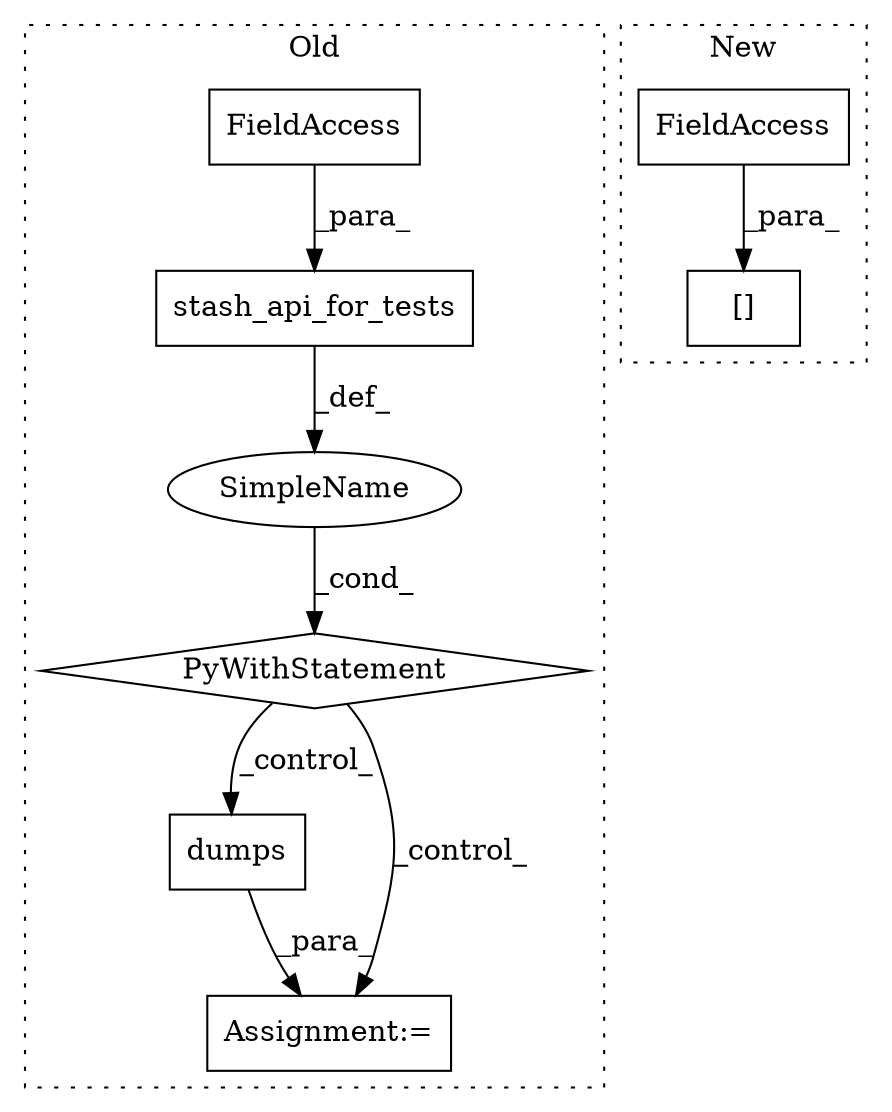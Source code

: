 digraph G {
subgraph cluster0 {
1 [label="stash_api_for_tests" a="32" s="10761,10796" l="20,1" shape="box"];
4 [label="dumps" a="32" s="11032,11044" l="6,1" shape="box"];
5 [label="SimpleName" a="42" s="" l="" shape="ellipse"];
6 [label="PyWithStatement" a="104" s="10751,10797" l="10,2" shape="diamond"];
7 [label="FieldAccess" a="22" s="10781" l="15" shape="box"];
8 [label="Assignment:=" a="7" s="11019" l="1" shape="box"];
label = "Old";
style="dotted";
}
subgraph cluster1 {
2 [label="[]" a="2" s="11722,11753" l="17,1" shape="box"];
3 [label="FieldAccess" a="22" s="11739" l="14" shape="box"];
label = "New";
style="dotted";
}
1 -> 5 [label="_def_"];
3 -> 2 [label="_para_"];
4 -> 8 [label="_para_"];
5 -> 6 [label="_cond_"];
6 -> 4 [label="_control_"];
6 -> 8 [label="_control_"];
7 -> 1 [label="_para_"];
}